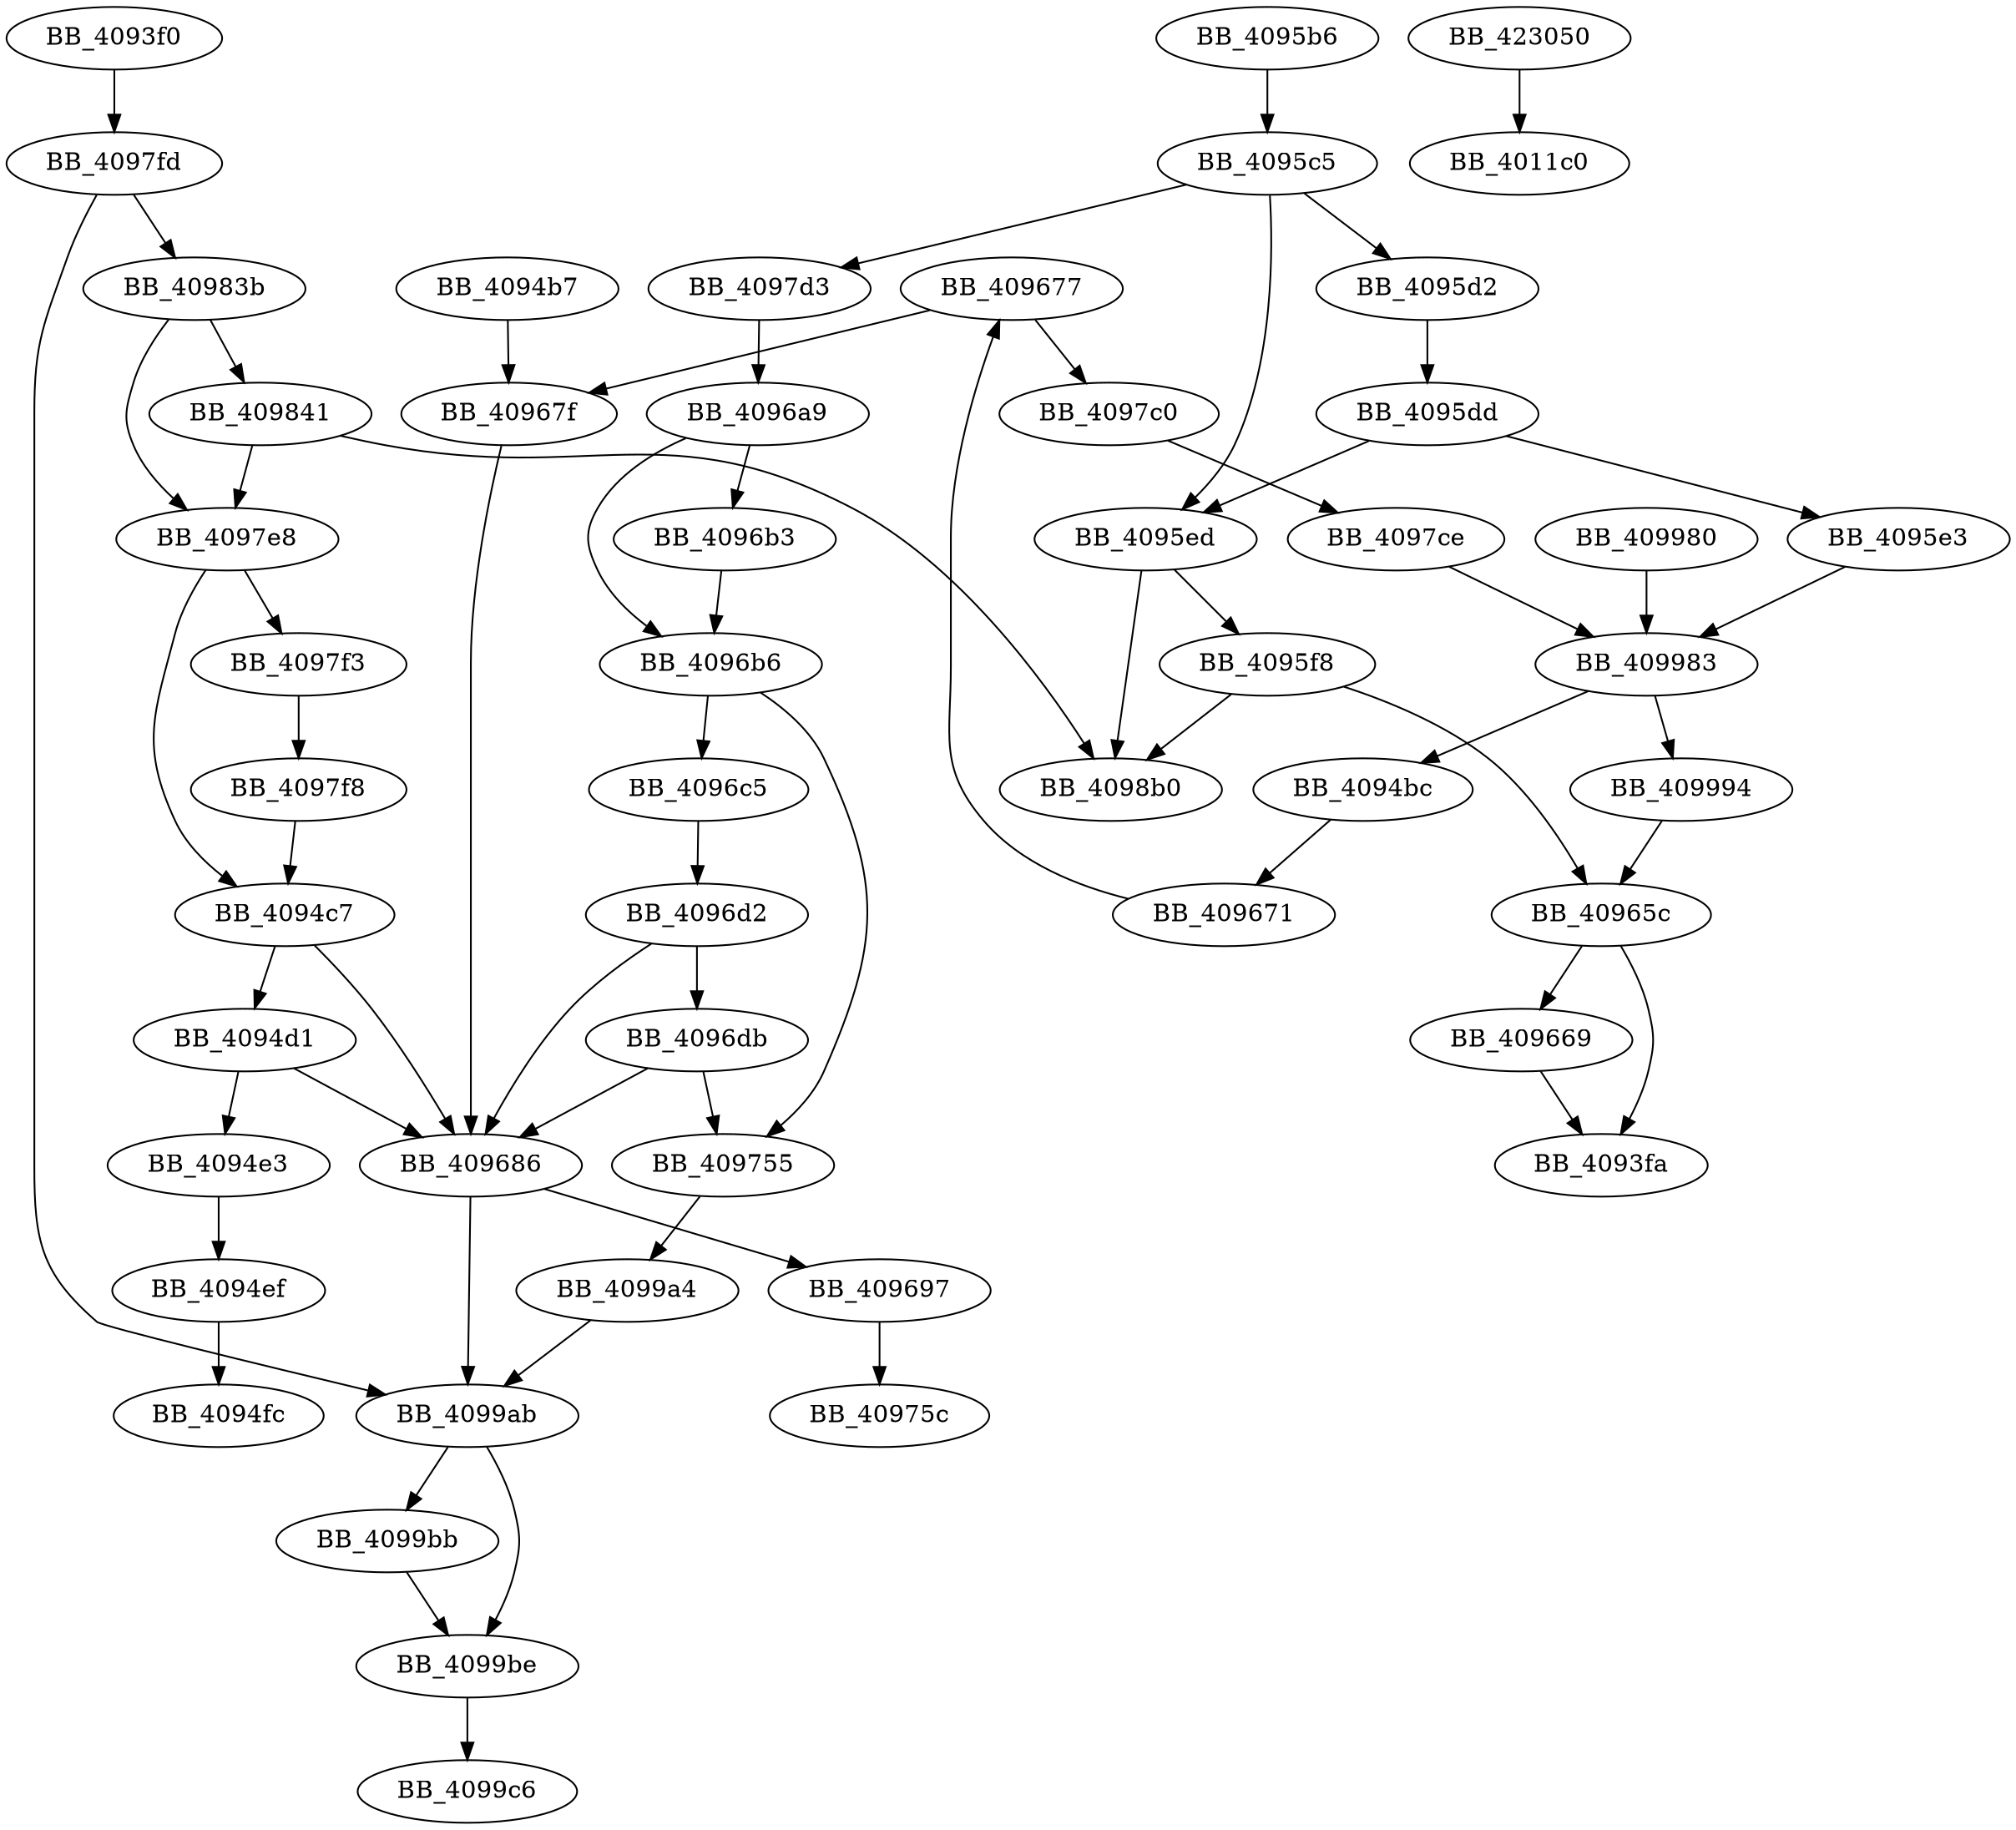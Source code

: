 DiGraph sub_4093F0{
BB_4093f0->BB_4097fd
BB_4094b7->BB_40967f
BB_4094bc->BB_409671
BB_4094c7->BB_4094d1
BB_4094c7->BB_409686
BB_4094d1->BB_4094e3
BB_4094d1->BB_409686
BB_4094e3->BB_4094ef
BB_4094ef->BB_4094fc
BB_4095b6->BB_4095c5
BB_4095c5->BB_4095d2
BB_4095c5->BB_4095ed
BB_4095c5->BB_4097d3
BB_4095d2->BB_4095dd
BB_4095dd->BB_4095e3
BB_4095dd->BB_4095ed
BB_4095e3->BB_409983
BB_4095ed->BB_4095f8
BB_4095ed->BB_4098b0
BB_4095f8->BB_40965c
BB_4095f8->BB_4098b0
BB_40965c->BB_4093fa
BB_40965c->BB_409669
BB_409669->BB_4093fa
BB_409671->BB_409677
BB_409677->BB_40967f
BB_409677->BB_4097c0
BB_40967f->BB_409686
BB_409686->BB_409697
BB_409686->BB_4099ab
BB_409697->BB_40975c
BB_4096a9->BB_4096b3
BB_4096a9->BB_4096b6
BB_4096b3->BB_4096b6
BB_4096b6->BB_4096c5
BB_4096b6->BB_409755
BB_4096c5->BB_4096d2
BB_4096d2->BB_409686
BB_4096d2->BB_4096db
BB_4096db->BB_409686
BB_4096db->BB_409755
BB_409755->BB_4099a4
BB_4097c0->BB_4097ce
BB_4097ce->BB_409983
BB_4097d3->BB_4096a9
BB_4097e8->BB_4094c7
BB_4097e8->BB_4097f3
BB_4097f3->BB_4097f8
BB_4097f8->BB_4094c7
BB_4097fd->BB_40983b
BB_4097fd->BB_4099ab
BB_40983b->BB_4097e8
BB_40983b->BB_409841
BB_409841->BB_4097e8
BB_409841->BB_4098b0
BB_409980->BB_409983
BB_409983->BB_4094bc
BB_409983->BB_409994
BB_409994->BB_40965c
BB_4099a4->BB_4099ab
BB_4099ab->BB_4099bb
BB_4099ab->BB_4099be
BB_4099bb->BB_4099be
BB_4099be->BB_4099c6
BB_423050->BB_4011c0
}
